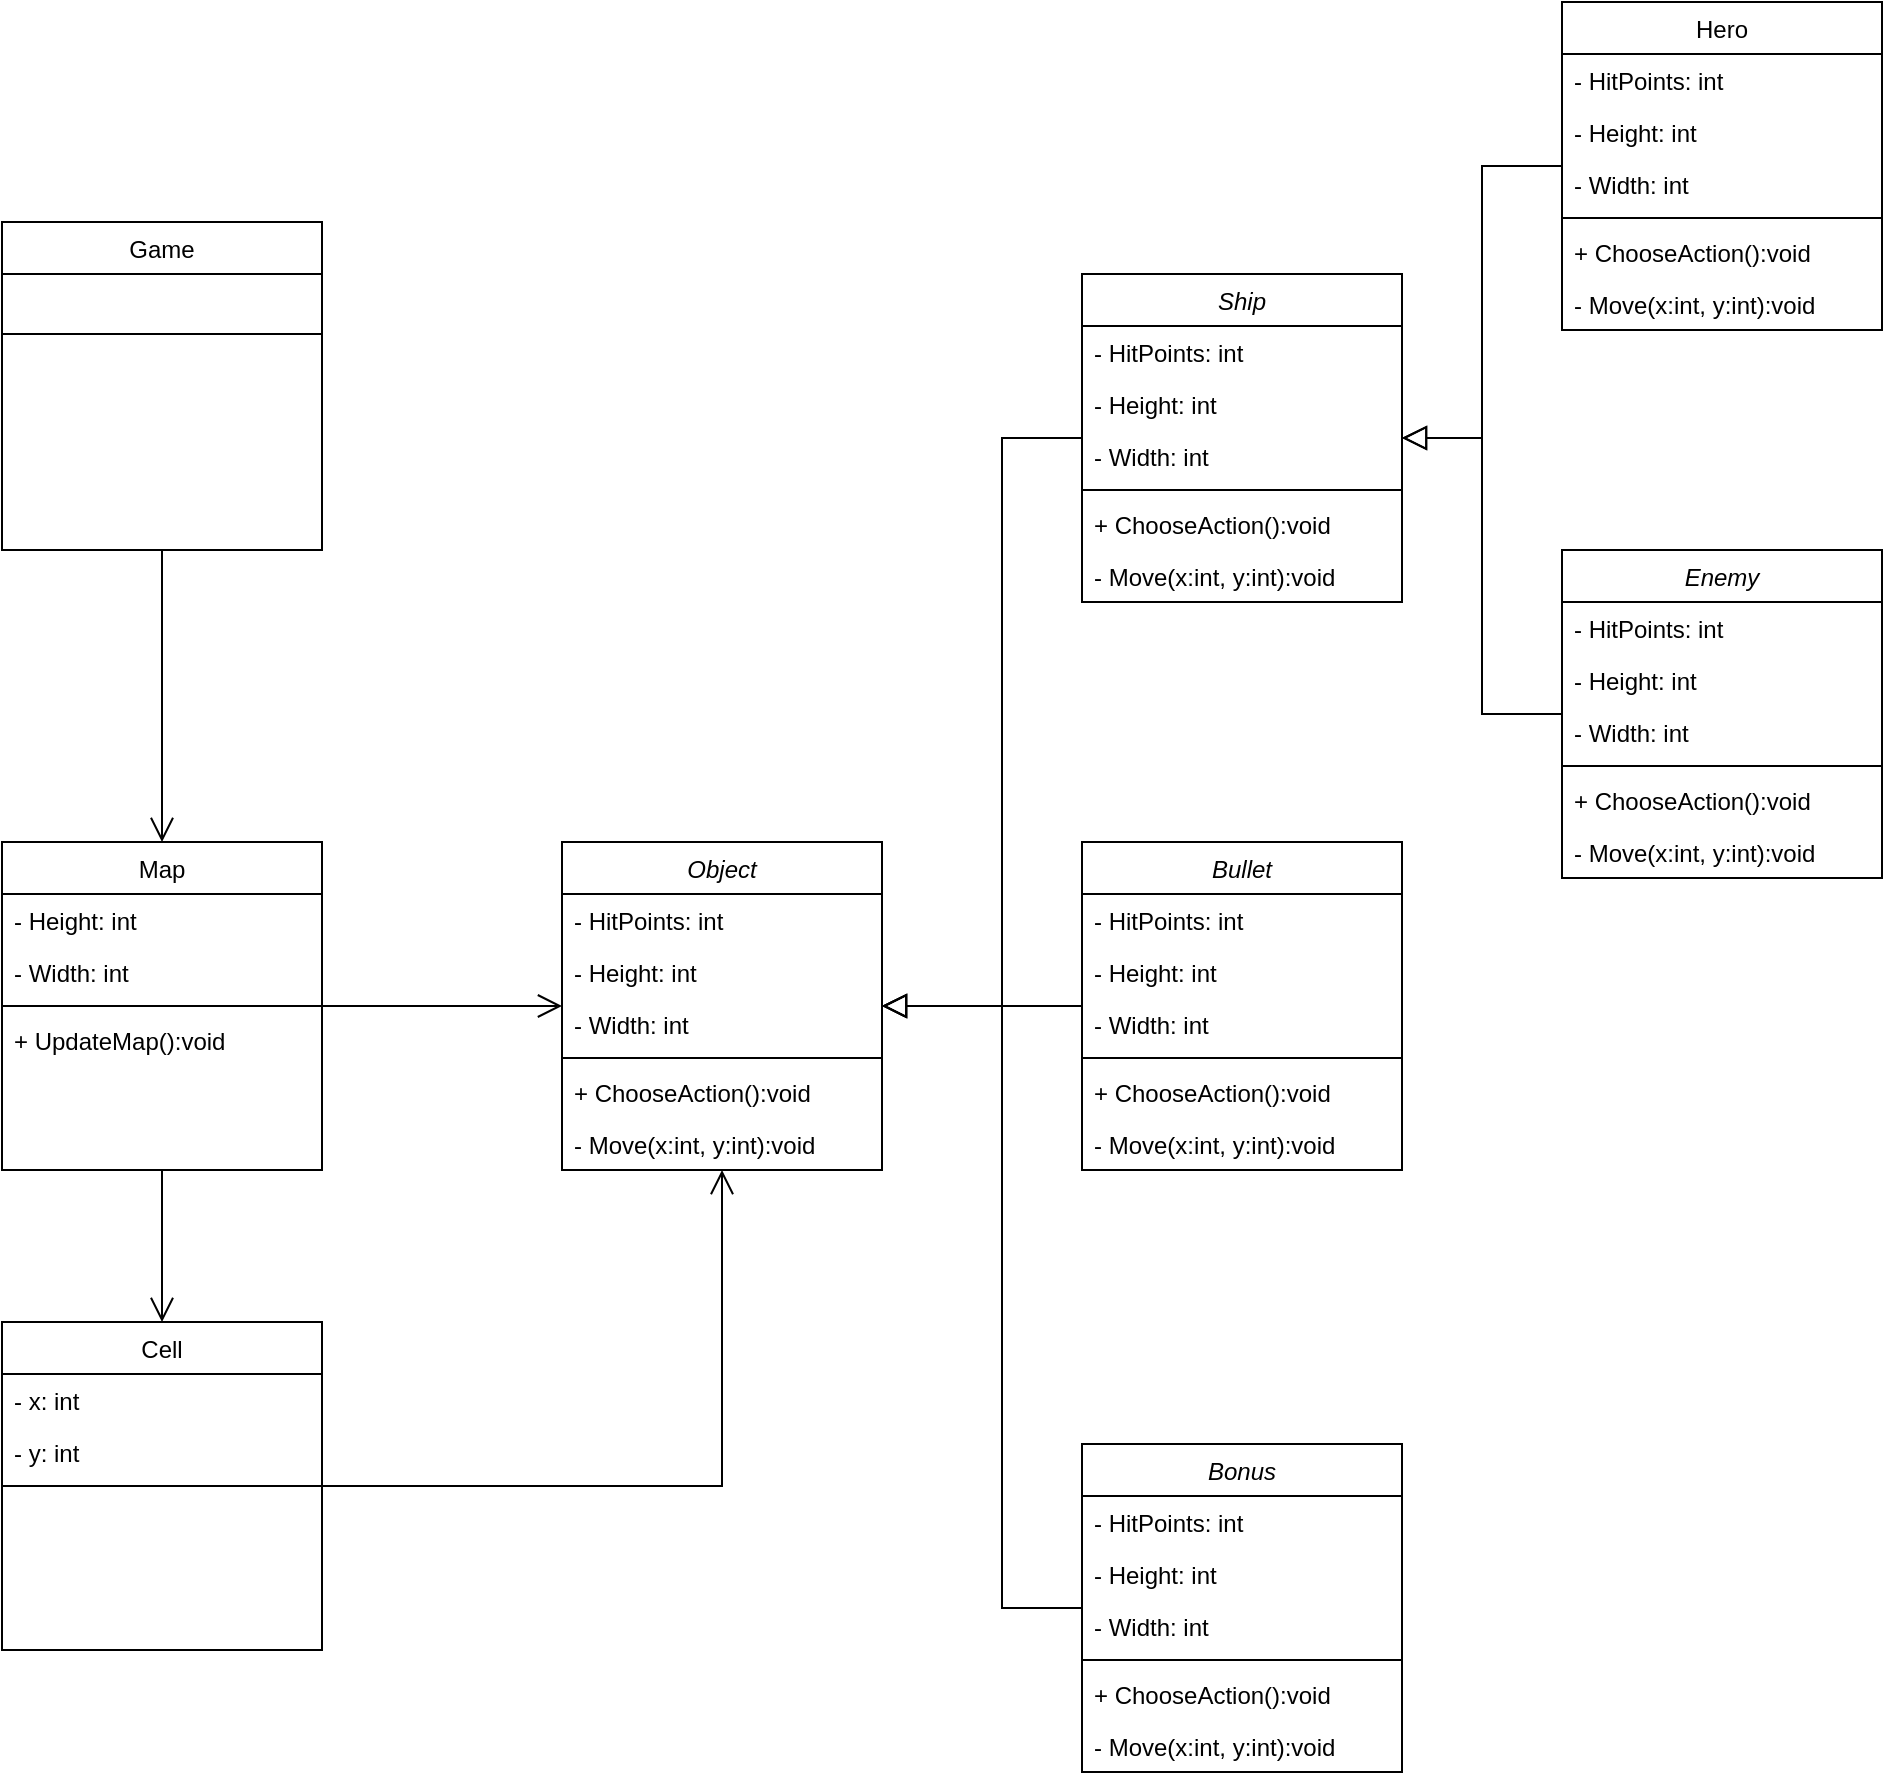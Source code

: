 <mxfile version="16.2.4" type="github">
  <diagram id="C5RBs43oDa-KdzZeNtuy" name="Page-1">
    <mxGraphModel dx="2282" dy="1932" grid="1" gridSize="10" guides="1" tooltips="1" connect="1" arrows="1" fold="1" page="1" pageScale="1" pageWidth="827" pageHeight="1169" math="0" shadow="0">
      <root>
        <mxCell id="WIyWlLk6GJQsqaUBKTNV-0" />
        <mxCell id="WIyWlLk6GJQsqaUBKTNV-1" parent="WIyWlLk6GJQsqaUBKTNV-0" />
        <mxCell id="zkfFHV4jXpPFQw0GAbJ--0" value="Object" style="swimlane;fontStyle=2;align=center;verticalAlign=top;childLayout=stackLayout;horizontal=1;startSize=26;horizontalStack=0;resizeParent=1;resizeLast=0;collapsible=1;marginBottom=0;rounded=0;shadow=0;strokeWidth=1;" parent="WIyWlLk6GJQsqaUBKTNV-1" vertex="1">
          <mxGeometry x="220" y="120" width="160" height="164" as="geometry">
            <mxRectangle x="230" y="140" width="160" height="26" as="alternateBounds" />
          </mxGeometry>
        </mxCell>
        <mxCell id="zkfFHV4jXpPFQw0GAbJ--1" value="- HitPoints: int" style="text;align=left;verticalAlign=top;spacingLeft=4;spacingRight=4;overflow=hidden;rotatable=0;points=[[0,0.5],[1,0.5]];portConstraint=eastwest;" parent="zkfFHV4jXpPFQw0GAbJ--0" vertex="1">
          <mxGeometry y="26" width="160" height="26" as="geometry" />
        </mxCell>
        <mxCell id="zkfFHV4jXpPFQw0GAbJ--2" value="- Height: int" style="text;align=left;verticalAlign=top;spacingLeft=4;spacingRight=4;overflow=hidden;rotatable=0;points=[[0,0.5],[1,0.5]];portConstraint=eastwest;rounded=0;shadow=0;html=0;" parent="zkfFHV4jXpPFQw0GAbJ--0" vertex="1">
          <mxGeometry y="52" width="160" height="26" as="geometry" />
        </mxCell>
        <mxCell id="zkfFHV4jXpPFQw0GAbJ--3" value="- Width: int" style="text;align=left;verticalAlign=top;spacingLeft=4;spacingRight=4;overflow=hidden;rotatable=0;points=[[0,0.5],[1,0.5]];portConstraint=eastwest;rounded=0;shadow=0;html=0;" parent="zkfFHV4jXpPFQw0GAbJ--0" vertex="1">
          <mxGeometry y="78" width="160" height="26" as="geometry" />
        </mxCell>
        <mxCell id="zkfFHV4jXpPFQw0GAbJ--4" value="" style="line;html=1;strokeWidth=1;align=left;verticalAlign=middle;spacingTop=-1;spacingLeft=3;spacingRight=3;rotatable=0;labelPosition=right;points=[];portConstraint=eastwest;" parent="zkfFHV4jXpPFQw0GAbJ--0" vertex="1">
          <mxGeometry y="104" width="160" height="8" as="geometry" />
        </mxCell>
        <mxCell id="zkfFHV4jXpPFQw0GAbJ--5" value="+ ChooseAction():void " style="text;align=left;verticalAlign=top;spacingLeft=4;spacingRight=4;overflow=hidden;rotatable=0;points=[[0,0.5],[1,0.5]];portConstraint=eastwest;" parent="zkfFHV4jXpPFQw0GAbJ--0" vertex="1">
          <mxGeometry y="112" width="160" height="26" as="geometry" />
        </mxCell>
        <mxCell id="sF40B5gUfmNzDspJuT0A-0" value="- Move(x:int, y:int):void " style="text;align=left;verticalAlign=top;spacingLeft=4;spacingRight=4;overflow=hidden;rotatable=0;points=[[0,0.5],[1,0.5]];portConstraint=eastwest;" vertex="1" parent="zkfFHV4jXpPFQw0GAbJ--0">
          <mxGeometry y="138" width="160" height="26" as="geometry" />
        </mxCell>
        <mxCell id="sF40B5gUfmNzDspJuT0A-14" style="edgeStyle=orthogonalEdgeStyle;rounded=0;orthogonalLoop=1;jettySize=auto;html=1;endArrow=open;endFill=0;endSize=10;" edge="1" parent="WIyWlLk6GJQsqaUBKTNV-1" source="sF40B5gUfmNzDspJuT0A-1" target="zkfFHV4jXpPFQw0GAbJ--0">
          <mxGeometry relative="1" as="geometry" />
        </mxCell>
        <mxCell id="sF40B5gUfmNzDspJuT0A-21" style="edgeStyle=orthogonalEdgeStyle;rounded=0;orthogonalLoop=1;jettySize=auto;html=1;endArrow=open;endFill=0;endSize=10;" edge="1" parent="WIyWlLk6GJQsqaUBKTNV-1" source="sF40B5gUfmNzDspJuT0A-1" target="sF40B5gUfmNzDspJuT0A-15">
          <mxGeometry relative="1" as="geometry" />
        </mxCell>
        <mxCell id="sF40B5gUfmNzDspJuT0A-1" value="Map" style="swimlane;fontStyle=0;align=center;verticalAlign=top;childLayout=stackLayout;horizontal=1;startSize=26;horizontalStack=0;resizeParent=1;resizeLast=0;collapsible=1;marginBottom=0;rounded=0;shadow=0;strokeWidth=1;" vertex="1" parent="WIyWlLk6GJQsqaUBKTNV-1">
          <mxGeometry x="-60" y="120" width="160" height="164" as="geometry">
            <mxRectangle x="230" y="140" width="160" height="26" as="alternateBounds" />
          </mxGeometry>
        </mxCell>
        <mxCell id="sF40B5gUfmNzDspJuT0A-3" value="- Height: int" style="text;align=left;verticalAlign=top;spacingLeft=4;spacingRight=4;overflow=hidden;rotatable=0;points=[[0,0.5],[1,0.5]];portConstraint=eastwest;rounded=0;shadow=0;html=0;" vertex="1" parent="sF40B5gUfmNzDspJuT0A-1">
          <mxGeometry y="26" width="160" height="26" as="geometry" />
        </mxCell>
        <mxCell id="sF40B5gUfmNzDspJuT0A-4" value="- Width: int" style="text;align=left;verticalAlign=top;spacingLeft=4;spacingRight=4;overflow=hidden;rotatable=0;points=[[0,0.5],[1,0.5]];portConstraint=eastwest;rounded=0;shadow=0;html=0;" vertex="1" parent="sF40B5gUfmNzDspJuT0A-1">
          <mxGeometry y="52" width="160" height="26" as="geometry" />
        </mxCell>
        <mxCell id="sF40B5gUfmNzDspJuT0A-5" value="" style="line;html=1;strokeWidth=1;align=left;verticalAlign=middle;spacingTop=-1;spacingLeft=3;spacingRight=3;rotatable=0;labelPosition=right;points=[];portConstraint=eastwest;" vertex="1" parent="sF40B5gUfmNzDspJuT0A-1">
          <mxGeometry y="78" width="160" height="8" as="geometry" />
        </mxCell>
        <mxCell id="sF40B5gUfmNzDspJuT0A-6" value="+ UpdateMap():void " style="text;align=left;verticalAlign=top;spacingLeft=4;spacingRight=4;overflow=hidden;rotatable=0;points=[[0,0.5],[1,0.5]];portConstraint=eastwest;" vertex="1" parent="sF40B5gUfmNzDspJuT0A-1">
          <mxGeometry y="86" width="160" height="26" as="geometry" />
        </mxCell>
        <mxCell id="sF40B5gUfmNzDspJuT0A-13" style="edgeStyle=orthogonalEdgeStyle;rounded=0;orthogonalLoop=1;jettySize=auto;html=1;endArrow=open;endFill=0;endSize=10;" edge="1" parent="WIyWlLk6GJQsqaUBKTNV-1" source="sF40B5gUfmNzDspJuT0A-8" target="sF40B5gUfmNzDspJuT0A-1">
          <mxGeometry relative="1" as="geometry" />
        </mxCell>
        <mxCell id="sF40B5gUfmNzDspJuT0A-8" value="Game" style="swimlane;fontStyle=0;align=center;verticalAlign=top;childLayout=stackLayout;horizontal=1;startSize=26;horizontalStack=0;resizeParent=1;resizeLast=0;collapsible=1;marginBottom=0;rounded=0;shadow=0;strokeWidth=1;" vertex="1" parent="WIyWlLk6GJQsqaUBKTNV-1">
          <mxGeometry x="-60" y="-190" width="160" height="164" as="geometry">
            <mxRectangle x="230" y="140" width="160" height="26" as="alternateBounds" />
          </mxGeometry>
        </mxCell>
        <mxCell id="sF40B5gUfmNzDspJuT0A-9" value="   " style="text;align=left;verticalAlign=top;spacingLeft=4;spacingRight=4;overflow=hidden;rotatable=0;points=[[0,0.5],[1,0.5]];portConstraint=eastwest;rounded=0;shadow=0;html=0;" vertex="1" parent="sF40B5gUfmNzDspJuT0A-8">
          <mxGeometry y="26" width="160" height="26" as="geometry" />
        </mxCell>
        <mxCell id="sF40B5gUfmNzDspJuT0A-11" value="" style="line;html=1;strokeWidth=1;align=left;verticalAlign=middle;spacingTop=-1;spacingLeft=3;spacingRight=3;rotatable=0;labelPosition=right;points=[];portConstraint=eastwest;" vertex="1" parent="sF40B5gUfmNzDspJuT0A-8">
          <mxGeometry y="52" width="160" height="8" as="geometry" />
        </mxCell>
        <mxCell id="sF40B5gUfmNzDspJuT0A-20" style="edgeStyle=orthogonalEdgeStyle;rounded=0;orthogonalLoop=1;jettySize=auto;html=1;endArrow=open;endFill=0;endSize=10;" edge="1" parent="WIyWlLk6GJQsqaUBKTNV-1" source="sF40B5gUfmNzDspJuT0A-15" target="zkfFHV4jXpPFQw0GAbJ--0">
          <mxGeometry relative="1" as="geometry" />
        </mxCell>
        <mxCell id="sF40B5gUfmNzDspJuT0A-15" value="Cell" style="swimlane;fontStyle=0;align=center;verticalAlign=top;childLayout=stackLayout;horizontal=1;startSize=26;horizontalStack=0;resizeParent=1;resizeLast=0;collapsible=1;marginBottom=0;rounded=0;shadow=0;strokeWidth=1;" vertex="1" parent="WIyWlLk6GJQsqaUBKTNV-1">
          <mxGeometry x="-60" y="360" width="160" height="164" as="geometry">
            <mxRectangle x="230" y="140" width="160" height="26" as="alternateBounds" />
          </mxGeometry>
        </mxCell>
        <mxCell id="sF40B5gUfmNzDspJuT0A-16" value="- x: int" style="text;align=left;verticalAlign=top;spacingLeft=4;spacingRight=4;overflow=hidden;rotatable=0;points=[[0,0.5],[1,0.5]];portConstraint=eastwest;rounded=0;shadow=0;html=0;" vertex="1" parent="sF40B5gUfmNzDspJuT0A-15">
          <mxGeometry y="26" width="160" height="26" as="geometry" />
        </mxCell>
        <mxCell id="sF40B5gUfmNzDspJuT0A-17" value="- y: int" style="text;align=left;verticalAlign=top;spacingLeft=4;spacingRight=4;overflow=hidden;rotatable=0;points=[[0,0.5],[1,0.5]];portConstraint=eastwest;rounded=0;shadow=0;html=0;" vertex="1" parent="sF40B5gUfmNzDspJuT0A-15">
          <mxGeometry y="52" width="160" height="26" as="geometry" />
        </mxCell>
        <mxCell id="sF40B5gUfmNzDspJuT0A-18" value="" style="line;html=1;strokeWidth=1;align=left;verticalAlign=middle;spacingTop=-1;spacingLeft=3;spacingRight=3;rotatable=0;labelPosition=right;points=[];portConstraint=eastwest;" vertex="1" parent="sF40B5gUfmNzDspJuT0A-15">
          <mxGeometry y="78" width="160" height="8" as="geometry" />
        </mxCell>
        <mxCell id="sF40B5gUfmNzDspJuT0A-52" style="edgeStyle=orthogonalEdgeStyle;rounded=0;orthogonalLoop=1;jettySize=auto;html=1;endArrow=block;endFill=0;endSize=10;" edge="1" parent="WIyWlLk6GJQsqaUBKTNV-1" source="sF40B5gUfmNzDspJuT0A-22" target="zkfFHV4jXpPFQw0GAbJ--0">
          <mxGeometry relative="1" as="geometry">
            <Array as="points">
              <mxPoint x="440" y="-82" />
              <mxPoint x="440" y="202" />
            </Array>
          </mxGeometry>
        </mxCell>
        <mxCell id="sF40B5gUfmNzDspJuT0A-22" value="Ship" style="swimlane;fontStyle=2;align=center;verticalAlign=top;childLayout=stackLayout;horizontal=1;startSize=26;horizontalStack=0;resizeParent=1;resizeLast=0;collapsible=1;marginBottom=0;rounded=0;shadow=0;strokeWidth=1;" vertex="1" parent="WIyWlLk6GJQsqaUBKTNV-1">
          <mxGeometry x="480" y="-164" width="160" height="164" as="geometry">
            <mxRectangle x="230" y="140" width="160" height="26" as="alternateBounds" />
          </mxGeometry>
        </mxCell>
        <mxCell id="sF40B5gUfmNzDspJuT0A-23" value="- HitPoints: int" style="text;align=left;verticalAlign=top;spacingLeft=4;spacingRight=4;overflow=hidden;rotatable=0;points=[[0,0.5],[1,0.5]];portConstraint=eastwest;" vertex="1" parent="sF40B5gUfmNzDspJuT0A-22">
          <mxGeometry y="26" width="160" height="26" as="geometry" />
        </mxCell>
        <mxCell id="sF40B5gUfmNzDspJuT0A-24" value="- Height: int" style="text;align=left;verticalAlign=top;spacingLeft=4;spacingRight=4;overflow=hidden;rotatable=0;points=[[0,0.5],[1,0.5]];portConstraint=eastwest;rounded=0;shadow=0;html=0;" vertex="1" parent="sF40B5gUfmNzDspJuT0A-22">
          <mxGeometry y="52" width="160" height="26" as="geometry" />
        </mxCell>
        <mxCell id="sF40B5gUfmNzDspJuT0A-25" value="- Width: int" style="text;align=left;verticalAlign=top;spacingLeft=4;spacingRight=4;overflow=hidden;rotatable=0;points=[[0,0.5],[1,0.5]];portConstraint=eastwest;rounded=0;shadow=0;html=0;" vertex="1" parent="sF40B5gUfmNzDspJuT0A-22">
          <mxGeometry y="78" width="160" height="26" as="geometry" />
        </mxCell>
        <mxCell id="sF40B5gUfmNzDspJuT0A-26" value="" style="line;html=1;strokeWidth=1;align=left;verticalAlign=middle;spacingTop=-1;spacingLeft=3;spacingRight=3;rotatable=0;labelPosition=right;points=[];portConstraint=eastwest;" vertex="1" parent="sF40B5gUfmNzDspJuT0A-22">
          <mxGeometry y="104" width="160" height="8" as="geometry" />
        </mxCell>
        <mxCell id="sF40B5gUfmNzDspJuT0A-27" value="+ ChooseAction():void " style="text;align=left;verticalAlign=top;spacingLeft=4;spacingRight=4;overflow=hidden;rotatable=0;points=[[0,0.5],[1,0.5]];portConstraint=eastwest;" vertex="1" parent="sF40B5gUfmNzDspJuT0A-22">
          <mxGeometry y="112" width="160" height="26" as="geometry" />
        </mxCell>
        <mxCell id="sF40B5gUfmNzDspJuT0A-28" value="- Move(x:int, y:int):void " style="text;align=left;verticalAlign=top;spacingLeft=4;spacingRight=4;overflow=hidden;rotatable=0;points=[[0,0.5],[1,0.5]];portConstraint=eastwest;" vertex="1" parent="sF40B5gUfmNzDspJuT0A-22">
          <mxGeometry y="138" width="160" height="26" as="geometry" />
        </mxCell>
        <mxCell id="sF40B5gUfmNzDspJuT0A-62" style="edgeStyle=orthogonalEdgeStyle;rounded=0;orthogonalLoop=1;jettySize=auto;html=1;endArrow=block;endFill=0;endSize=10;" edge="1" parent="WIyWlLk6GJQsqaUBKTNV-1" source="sF40B5gUfmNzDspJuT0A-29" target="zkfFHV4jXpPFQw0GAbJ--0">
          <mxGeometry relative="1" as="geometry">
            <Array as="points">
              <mxPoint x="440" y="503" />
              <mxPoint x="440" y="202" />
            </Array>
          </mxGeometry>
        </mxCell>
        <mxCell id="sF40B5gUfmNzDspJuT0A-29" value="Bonus" style="swimlane;fontStyle=2;align=center;verticalAlign=top;childLayout=stackLayout;horizontal=1;startSize=26;horizontalStack=0;resizeParent=1;resizeLast=0;collapsible=1;marginBottom=0;rounded=0;shadow=0;strokeWidth=1;" vertex="1" parent="WIyWlLk6GJQsqaUBKTNV-1">
          <mxGeometry x="480" y="421" width="160" height="164" as="geometry">
            <mxRectangle x="230" y="140" width="160" height="26" as="alternateBounds" />
          </mxGeometry>
        </mxCell>
        <mxCell id="sF40B5gUfmNzDspJuT0A-30" value="- HitPoints: int" style="text;align=left;verticalAlign=top;spacingLeft=4;spacingRight=4;overflow=hidden;rotatable=0;points=[[0,0.5],[1,0.5]];portConstraint=eastwest;" vertex="1" parent="sF40B5gUfmNzDspJuT0A-29">
          <mxGeometry y="26" width="160" height="26" as="geometry" />
        </mxCell>
        <mxCell id="sF40B5gUfmNzDspJuT0A-31" value="- Height: int" style="text;align=left;verticalAlign=top;spacingLeft=4;spacingRight=4;overflow=hidden;rotatable=0;points=[[0,0.5],[1,0.5]];portConstraint=eastwest;rounded=0;shadow=0;html=0;" vertex="1" parent="sF40B5gUfmNzDspJuT0A-29">
          <mxGeometry y="52" width="160" height="26" as="geometry" />
        </mxCell>
        <mxCell id="sF40B5gUfmNzDspJuT0A-32" value="- Width: int" style="text;align=left;verticalAlign=top;spacingLeft=4;spacingRight=4;overflow=hidden;rotatable=0;points=[[0,0.5],[1,0.5]];portConstraint=eastwest;rounded=0;shadow=0;html=0;" vertex="1" parent="sF40B5gUfmNzDspJuT0A-29">
          <mxGeometry y="78" width="160" height="26" as="geometry" />
        </mxCell>
        <mxCell id="sF40B5gUfmNzDspJuT0A-33" value="" style="line;html=1;strokeWidth=1;align=left;verticalAlign=middle;spacingTop=-1;spacingLeft=3;spacingRight=3;rotatable=0;labelPosition=right;points=[];portConstraint=eastwest;" vertex="1" parent="sF40B5gUfmNzDspJuT0A-29">
          <mxGeometry y="104" width="160" height="8" as="geometry" />
        </mxCell>
        <mxCell id="sF40B5gUfmNzDspJuT0A-34" value="+ ChooseAction():void " style="text;align=left;verticalAlign=top;spacingLeft=4;spacingRight=4;overflow=hidden;rotatable=0;points=[[0,0.5],[1,0.5]];portConstraint=eastwest;" vertex="1" parent="sF40B5gUfmNzDspJuT0A-29">
          <mxGeometry y="112" width="160" height="26" as="geometry" />
        </mxCell>
        <mxCell id="sF40B5gUfmNzDspJuT0A-35" value="- Move(x:int, y:int):void " style="text;align=left;verticalAlign=top;spacingLeft=4;spacingRight=4;overflow=hidden;rotatable=0;points=[[0,0.5],[1,0.5]];portConstraint=eastwest;" vertex="1" parent="sF40B5gUfmNzDspJuT0A-29">
          <mxGeometry y="138" width="160" height="26" as="geometry" />
        </mxCell>
        <mxCell id="sF40B5gUfmNzDspJuT0A-51" style="edgeStyle=orthogonalEdgeStyle;rounded=0;orthogonalLoop=1;jettySize=auto;html=1;endArrow=block;endFill=0;endSize=10;" edge="1" parent="WIyWlLk6GJQsqaUBKTNV-1" source="sF40B5gUfmNzDspJuT0A-36" target="zkfFHV4jXpPFQw0GAbJ--0">
          <mxGeometry relative="1" as="geometry" />
        </mxCell>
        <mxCell id="sF40B5gUfmNzDspJuT0A-36" value="Bullet" style="swimlane;fontStyle=2;align=center;verticalAlign=top;childLayout=stackLayout;horizontal=1;startSize=26;horizontalStack=0;resizeParent=1;resizeLast=0;collapsible=1;marginBottom=0;rounded=0;shadow=0;strokeWidth=1;" vertex="1" parent="WIyWlLk6GJQsqaUBKTNV-1">
          <mxGeometry x="480" y="120" width="160" height="164" as="geometry">
            <mxRectangle x="230" y="140" width="160" height="26" as="alternateBounds" />
          </mxGeometry>
        </mxCell>
        <mxCell id="sF40B5gUfmNzDspJuT0A-37" value="- HitPoints: int" style="text;align=left;verticalAlign=top;spacingLeft=4;spacingRight=4;overflow=hidden;rotatable=0;points=[[0,0.5],[1,0.5]];portConstraint=eastwest;" vertex="1" parent="sF40B5gUfmNzDspJuT0A-36">
          <mxGeometry y="26" width="160" height="26" as="geometry" />
        </mxCell>
        <mxCell id="sF40B5gUfmNzDspJuT0A-38" value="- Height: int" style="text;align=left;verticalAlign=top;spacingLeft=4;spacingRight=4;overflow=hidden;rotatable=0;points=[[0,0.5],[1,0.5]];portConstraint=eastwest;rounded=0;shadow=0;html=0;" vertex="1" parent="sF40B5gUfmNzDspJuT0A-36">
          <mxGeometry y="52" width="160" height="26" as="geometry" />
        </mxCell>
        <mxCell id="sF40B5gUfmNzDspJuT0A-39" value="- Width: int" style="text;align=left;verticalAlign=top;spacingLeft=4;spacingRight=4;overflow=hidden;rotatable=0;points=[[0,0.5],[1,0.5]];portConstraint=eastwest;rounded=0;shadow=0;html=0;" vertex="1" parent="sF40B5gUfmNzDspJuT0A-36">
          <mxGeometry y="78" width="160" height="26" as="geometry" />
        </mxCell>
        <mxCell id="sF40B5gUfmNzDspJuT0A-40" value="" style="line;html=1;strokeWidth=1;align=left;verticalAlign=middle;spacingTop=-1;spacingLeft=3;spacingRight=3;rotatable=0;labelPosition=right;points=[];portConstraint=eastwest;" vertex="1" parent="sF40B5gUfmNzDspJuT0A-36">
          <mxGeometry y="104" width="160" height="8" as="geometry" />
        </mxCell>
        <mxCell id="sF40B5gUfmNzDspJuT0A-41" value="+ ChooseAction():void " style="text;align=left;verticalAlign=top;spacingLeft=4;spacingRight=4;overflow=hidden;rotatable=0;points=[[0,0.5],[1,0.5]];portConstraint=eastwest;" vertex="1" parent="sF40B5gUfmNzDspJuT0A-36">
          <mxGeometry y="112" width="160" height="26" as="geometry" />
        </mxCell>
        <mxCell id="sF40B5gUfmNzDspJuT0A-42" value="- Move(x:int, y:int):void " style="text;align=left;verticalAlign=top;spacingLeft=4;spacingRight=4;overflow=hidden;rotatable=0;points=[[0,0.5],[1,0.5]];portConstraint=eastwest;" vertex="1" parent="sF40B5gUfmNzDspJuT0A-36">
          <mxGeometry y="138" width="160" height="26" as="geometry" />
        </mxCell>
        <mxCell id="sF40B5gUfmNzDspJuT0A-60" style="edgeStyle=orthogonalEdgeStyle;rounded=0;orthogonalLoop=1;jettySize=auto;html=1;endArrow=block;endFill=0;endSize=10;" edge="1" parent="WIyWlLk6GJQsqaUBKTNV-1" source="sF40B5gUfmNzDspJuT0A-44" target="sF40B5gUfmNzDspJuT0A-22">
          <mxGeometry relative="1" as="geometry" />
        </mxCell>
        <mxCell id="sF40B5gUfmNzDspJuT0A-44" value="Hero" style="swimlane;fontStyle=0;align=center;verticalAlign=top;childLayout=stackLayout;horizontal=1;startSize=26;horizontalStack=0;resizeParent=1;resizeLast=0;collapsible=1;marginBottom=0;rounded=0;shadow=0;strokeWidth=1;" vertex="1" parent="WIyWlLk6GJQsqaUBKTNV-1">
          <mxGeometry x="720" y="-300" width="160" height="164" as="geometry">
            <mxRectangle x="230" y="140" width="160" height="26" as="alternateBounds" />
          </mxGeometry>
        </mxCell>
        <mxCell id="sF40B5gUfmNzDspJuT0A-45" value="- HitPoints: int" style="text;align=left;verticalAlign=top;spacingLeft=4;spacingRight=4;overflow=hidden;rotatable=0;points=[[0,0.5],[1,0.5]];portConstraint=eastwest;" vertex="1" parent="sF40B5gUfmNzDspJuT0A-44">
          <mxGeometry y="26" width="160" height="26" as="geometry" />
        </mxCell>
        <mxCell id="sF40B5gUfmNzDspJuT0A-46" value="- Height: int" style="text;align=left;verticalAlign=top;spacingLeft=4;spacingRight=4;overflow=hidden;rotatable=0;points=[[0,0.5],[1,0.5]];portConstraint=eastwest;rounded=0;shadow=0;html=0;" vertex="1" parent="sF40B5gUfmNzDspJuT0A-44">
          <mxGeometry y="52" width="160" height="26" as="geometry" />
        </mxCell>
        <mxCell id="sF40B5gUfmNzDspJuT0A-47" value="- Width: int" style="text;align=left;verticalAlign=top;spacingLeft=4;spacingRight=4;overflow=hidden;rotatable=0;points=[[0,0.5],[1,0.5]];portConstraint=eastwest;rounded=0;shadow=0;html=0;" vertex="1" parent="sF40B5gUfmNzDspJuT0A-44">
          <mxGeometry y="78" width="160" height="26" as="geometry" />
        </mxCell>
        <mxCell id="sF40B5gUfmNzDspJuT0A-48" value="" style="line;html=1;strokeWidth=1;align=left;verticalAlign=middle;spacingTop=-1;spacingLeft=3;spacingRight=3;rotatable=0;labelPosition=right;points=[];portConstraint=eastwest;" vertex="1" parent="sF40B5gUfmNzDspJuT0A-44">
          <mxGeometry y="104" width="160" height="8" as="geometry" />
        </mxCell>
        <mxCell id="sF40B5gUfmNzDspJuT0A-49" value="+ ChooseAction():void " style="text;align=left;verticalAlign=top;spacingLeft=4;spacingRight=4;overflow=hidden;rotatable=0;points=[[0,0.5],[1,0.5]];portConstraint=eastwest;" vertex="1" parent="sF40B5gUfmNzDspJuT0A-44">
          <mxGeometry y="112" width="160" height="26" as="geometry" />
        </mxCell>
        <mxCell id="sF40B5gUfmNzDspJuT0A-50" value="- Move(x:int, y:int):void " style="text;align=left;verticalAlign=top;spacingLeft=4;spacingRight=4;overflow=hidden;rotatable=0;points=[[0,0.5],[1,0.5]];portConstraint=eastwest;" vertex="1" parent="sF40B5gUfmNzDspJuT0A-44">
          <mxGeometry y="138" width="160" height="26" as="geometry" />
        </mxCell>
        <mxCell id="sF40B5gUfmNzDspJuT0A-61" style="edgeStyle=orthogonalEdgeStyle;rounded=0;orthogonalLoop=1;jettySize=auto;html=1;endArrow=block;endFill=0;endSize=10;" edge="1" parent="WIyWlLk6GJQsqaUBKTNV-1" source="sF40B5gUfmNzDspJuT0A-53" target="sF40B5gUfmNzDspJuT0A-22">
          <mxGeometry relative="1" as="geometry" />
        </mxCell>
        <mxCell id="sF40B5gUfmNzDspJuT0A-53" value="Enemy" style="swimlane;fontStyle=2;align=center;verticalAlign=top;childLayout=stackLayout;horizontal=1;startSize=26;horizontalStack=0;resizeParent=1;resizeLast=0;collapsible=1;marginBottom=0;rounded=0;shadow=0;strokeWidth=1;" vertex="1" parent="WIyWlLk6GJQsqaUBKTNV-1">
          <mxGeometry x="720" y="-26" width="160" height="164" as="geometry">
            <mxRectangle x="230" y="140" width="160" height="26" as="alternateBounds" />
          </mxGeometry>
        </mxCell>
        <mxCell id="sF40B5gUfmNzDspJuT0A-54" value="- HitPoints: int" style="text;align=left;verticalAlign=top;spacingLeft=4;spacingRight=4;overflow=hidden;rotatable=0;points=[[0,0.5],[1,0.5]];portConstraint=eastwest;" vertex="1" parent="sF40B5gUfmNzDspJuT0A-53">
          <mxGeometry y="26" width="160" height="26" as="geometry" />
        </mxCell>
        <mxCell id="sF40B5gUfmNzDspJuT0A-55" value="- Height: int" style="text;align=left;verticalAlign=top;spacingLeft=4;spacingRight=4;overflow=hidden;rotatable=0;points=[[0,0.5],[1,0.5]];portConstraint=eastwest;rounded=0;shadow=0;html=0;" vertex="1" parent="sF40B5gUfmNzDspJuT0A-53">
          <mxGeometry y="52" width="160" height="26" as="geometry" />
        </mxCell>
        <mxCell id="sF40B5gUfmNzDspJuT0A-56" value="- Width: int" style="text;align=left;verticalAlign=top;spacingLeft=4;spacingRight=4;overflow=hidden;rotatable=0;points=[[0,0.5],[1,0.5]];portConstraint=eastwest;rounded=0;shadow=0;html=0;" vertex="1" parent="sF40B5gUfmNzDspJuT0A-53">
          <mxGeometry y="78" width="160" height="26" as="geometry" />
        </mxCell>
        <mxCell id="sF40B5gUfmNzDspJuT0A-57" value="" style="line;html=1;strokeWidth=1;align=left;verticalAlign=middle;spacingTop=-1;spacingLeft=3;spacingRight=3;rotatable=0;labelPosition=right;points=[];portConstraint=eastwest;" vertex="1" parent="sF40B5gUfmNzDspJuT0A-53">
          <mxGeometry y="104" width="160" height="8" as="geometry" />
        </mxCell>
        <mxCell id="sF40B5gUfmNzDspJuT0A-58" value="+ ChooseAction():void " style="text;align=left;verticalAlign=top;spacingLeft=4;spacingRight=4;overflow=hidden;rotatable=0;points=[[0,0.5],[1,0.5]];portConstraint=eastwest;" vertex="1" parent="sF40B5gUfmNzDspJuT0A-53">
          <mxGeometry y="112" width="160" height="26" as="geometry" />
        </mxCell>
        <mxCell id="sF40B5gUfmNzDspJuT0A-59" value="- Move(x:int, y:int):void " style="text;align=left;verticalAlign=top;spacingLeft=4;spacingRight=4;overflow=hidden;rotatable=0;points=[[0,0.5],[1,0.5]];portConstraint=eastwest;" vertex="1" parent="sF40B5gUfmNzDspJuT0A-53">
          <mxGeometry y="138" width="160" height="26" as="geometry" />
        </mxCell>
      </root>
    </mxGraphModel>
  </diagram>
</mxfile>
